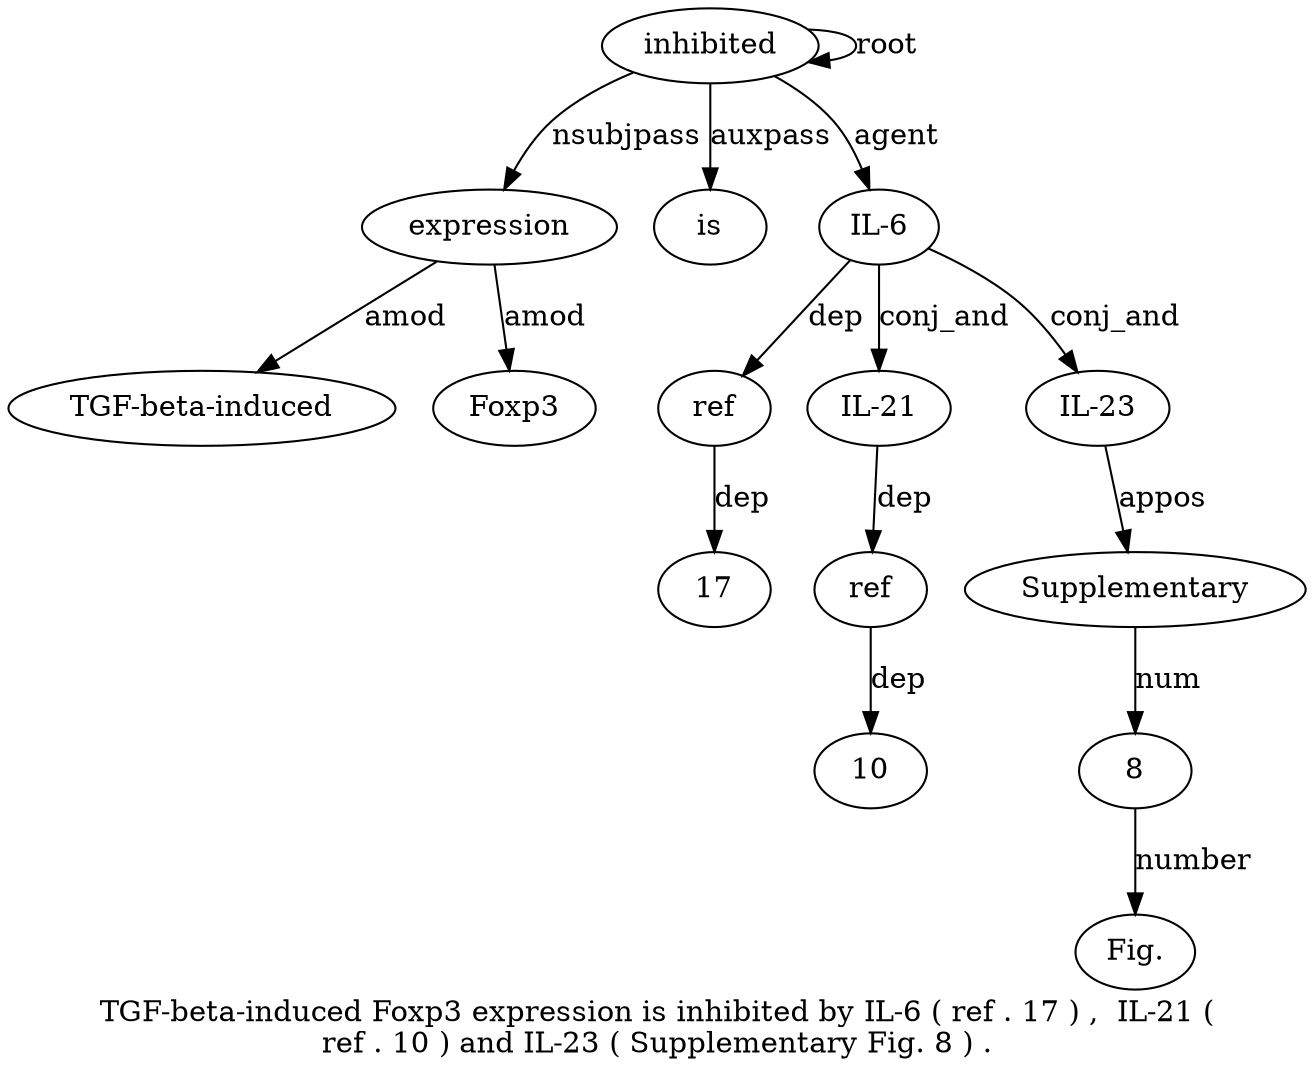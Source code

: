 digraph "TGF-beta-induced Foxp3 expression is inhibited by IL-6 ( ref . 17 ) ,  IL-21 ( ref . 10 ) and IL-23 ( Supplementary Fig. 8 ) ." {
label="TGF-beta-induced Foxp3 expression is inhibited by IL-6 ( ref . 17 ) ,  IL-21 (
ref . 10 ) and IL-23 ( Supplementary Fig. 8 ) .";
expression3 [style=filled, fillcolor=white, label=expression];
"TGF-beta-induced1" [style=filled, fillcolor=white, label="TGF-beta-induced"];
expression3 -> "TGF-beta-induced1"  [label=amod];
Foxp32 [style=filled, fillcolor=white, label=Foxp3];
expression3 -> Foxp32  [label=amod];
inhibited5 [style=filled, fillcolor=white, label=inhibited];
inhibited5 -> expression3  [label=nsubjpass];
is4 [style=filled, fillcolor=white, label=is];
inhibited5 -> is4  [label=auxpass];
inhibited5 -> inhibited5  [label=root];
"IL-67" [style=filled, fillcolor=white, label="IL-6"];
inhibited5 -> "IL-67"  [label=agent];
ref9 [style=filled, fillcolor=white, label=ref];
"IL-67" -> ref9  [label=dep];
17 [style=filled, fillcolor=white, label=17];
ref9 -> 17  [label=dep];
"IL-214" [style=filled, fillcolor=white, label="IL-21"];
"IL-67" -> "IL-214"  [label=conj_and];
ref16 [style=filled, fillcolor=white, label=ref];
"IL-214" -> ref16  [label=dep];
1018 [style=filled, fillcolor=white, label=10];
ref16 -> 1018  [label=dep];
"IL-231" [style=filled, fillcolor=white, label="IL-23"];
"IL-67" -> "IL-231"  [label=conj_and];
Supplementary23 [style=filled, fillcolor=white, label=Supplementary];
"IL-231" -> Supplementary23  [label=appos];
825 [style=filled, fillcolor=white, label=8];
"Fig.24" [style=filled, fillcolor=white, label="Fig."];
825 -> "Fig.24"  [label=number];
Supplementary23 -> 825  [label=num];
}
